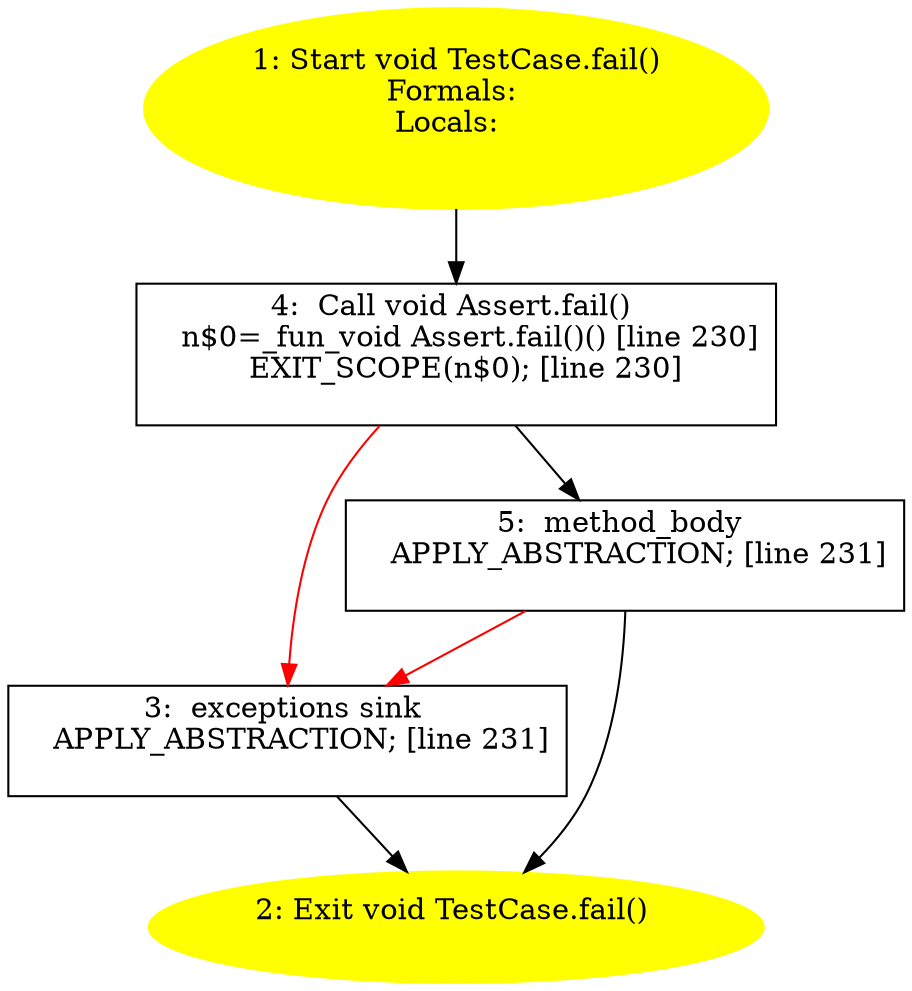 /* @generated */
digraph cfg {
"junit.framework.TestCase.fail():void.397d4fef0c9e8997296f54d3990091f1_1" [label="1: Start void TestCase.fail()\nFormals: \nLocals:  \n  " color=yellow style=filled]
	

	 "junit.framework.TestCase.fail():void.397d4fef0c9e8997296f54d3990091f1_1" -> "junit.framework.TestCase.fail():void.397d4fef0c9e8997296f54d3990091f1_4" ;
"junit.framework.TestCase.fail():void.397d4fef0c9e8997296f54d3990091f1_2" [label="2: Exit void TestCase.fail() \n  " color=yellow style=filled]
	

"junit.framework.TestCase.fail():void.397d4fef0c9e8997296f54d3990091f1_3" [label="3:  exceptions sink \n   APPLY_ABSTRACTION; [line 231]\n " shape="box"]
	

	 "junit.framework.TestCase.fail():void.397d4fef0c9e8997296f54d3990091f1_3" -> "junit.framework.TestCase.fail():void.397d4fef0c9e8997296f54d3990091f1_2" ;
"junit.framework.TestCase.fail():void.397d4fef0c9e8997296f54d3990091f1_4" [label="4:  Call void Assert.fail() \n   n$0=_fun_void Assert.fail()() [line 230]\n  EXIT_SCOPE(n$0); [line 230]\n " shape="box"]
	

	 "junit.framework.TestCase.fail():void.397d4fef0c9e8997296f54d3990091f1_4" -> "junit.framework.TestCase.fail():void.397d4fef0c9e8997296f54d3990091f1_5" ;
	 "junit.framework.TestCase.fail():void.397d4fef0c9e8997296f54d3990091f1_4" -> "junit.framework.TestCase.fail():void.397d4fef0c9e8997296f54d3990091f1_3" [color="red" ];
"junit.framework.TestCase.fail():void.397d4fef0c9e8997296f54d3990091f1_5" [label="5:  method_body \n   APPLY_ABSTRACTION; [line 231]\n " shape="box"]
	

	 "junit.framework.TestCase.fail():void.397d4fef0c9e8997296f54d3990091f1_5" -> "junit.framework.TestCase.fail():void.397d4fef0c9e8997296f54d3990091f1_2" ;
	 "junit.framework.TestCase.fail():void.397d4fef0c9e8997296f54d3990091f1_5" -> "junit.framework.TestCase.fail():void.397d4fef0c9e8997296f54d3990091f1_3" [color="red" ];
}
